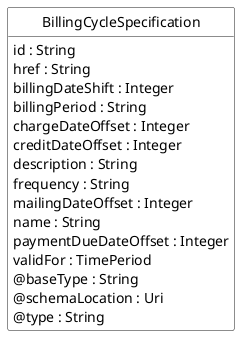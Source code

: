 @startuml
hide circle
hide methods
hide stereotype
show <<Enumeration>> stereotype
skinparam class {
   BackgroundColor<<Enumeration>> #E6F5F7
   BackgroundColor<<Ref>> #FFFFE0
   BackgroundColor<<Pivot>> #FFFFFFF
   BackgroundColor #FCF2E3
}

class BillingCycleSpecification <<Pivot>> {
    id : String
    href : String
    billingDateShift : Integer
    billingPeriod : String
    chargeDateOffset : Integer
    creditDateOffset : Integer
    description : String
    frequency : String
    mailingDateOffset : Integer
    name : String
    paymentDueDateOffset : Integer
    validFor : TimePeriod
    @baseType : String
    @schemaLocation : Uri
    @type : String
}


'processing edges for BillingCycleSpecification
@enduml